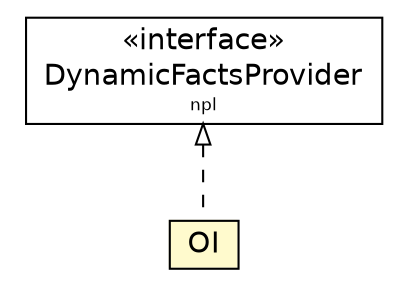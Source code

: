 #!/usr/local/bin/dot
#
# Class diagram 
# Generated by UMLGraph version R5_6_6-1-g9240c4 (http://www.umlgraph.org/)
#

digraph G {
	edge [fontname="Helvetica",fontsize=10,labelfontname="Helvetica",labelfontsize=10];
	node [fontname="Helvetica",fontsize=10,shape=plaintext];
	nodesep=0.25;
	ranksep=0.5;
	// npl.DynamicFactsProvider
	c8176 [label=<<table title="npl.DynamicFactsProvider" border="0" cellborder="1" cellspacing="0" cellpadding="2" port="p" href="../../../npl/DynamicFactsProvider.html">
		<tr><td><table border="0" cellspacing="0" cellpadding="1">
<tr><td align="center" balign="center"> &#171;interface&#187; </td></tr>
<tr><td align="center" balign="center"> DynamicFactsProvider </td></tr>
<tr><td align="center" balign="center"><font point-size="8.0"> npl </font></td></tr>
		</table></td></tr>
		</table>>, URL="../../../npl/DynamicFactsProvider.html", fontname="Helvetica", fontcolor="black", fontsize=14.0];
	// ora4mas.nopl.test.OI
	c8203 [label=<<table title="ora4mas.nopl.test.OI" border="0" cellborder="1" cellspacing="0" cellpadding="2" port="p" bgcolor="lemonChiffon" href="./OI.html">
		<tr><td><table border="0" cellspacing="0" cellpadding="1">
<tr><td align="center" balign="center"> OI </td></tr>
		</table></td></tr>
		</table>>, URL="./OI.html", fontname="Helvetica", fontcolor="black", fontsize=14.0];
	//ora4mas.nopl.test.OI implements npl.DynamicFactsProvider
	c8176:p -> c8203:p [dir=back,arrowtail=empty,style=dashed];
}


